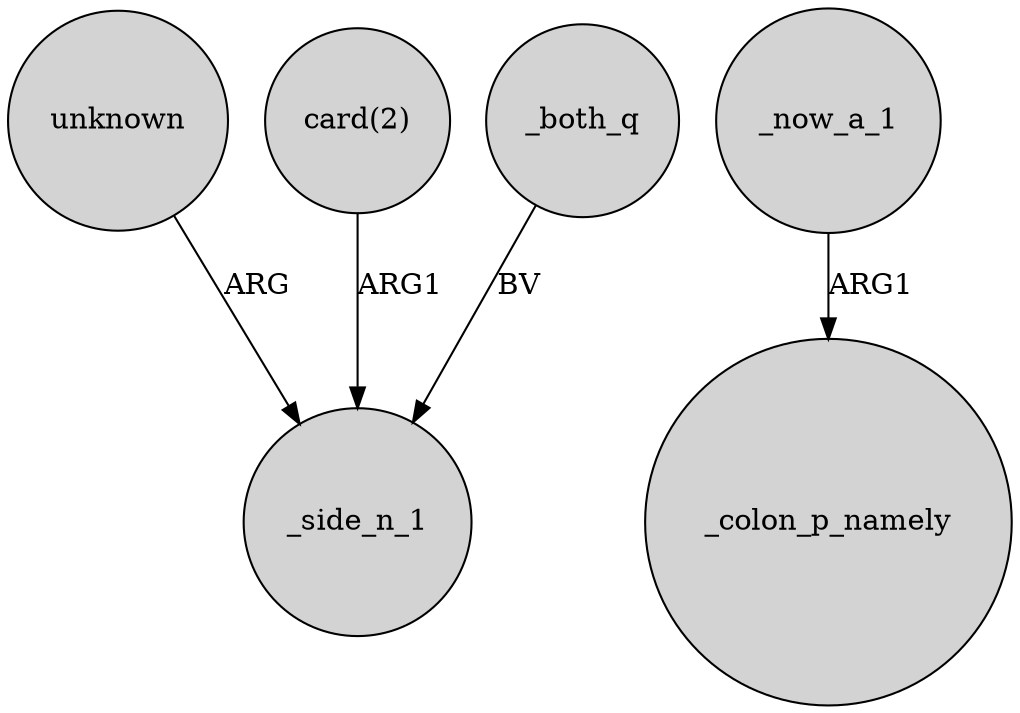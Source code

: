 digraph {
	node [shape=circle style=filled]
	unknown -> _side_n_1 [label=ARG]
	"card(2)" -> _side_n_1 [label=ARG1]
	_both_q -> _side_n_1 [label=BV]
	_now_a_1 -> _colon_p_namely [label=ARG1]
}
